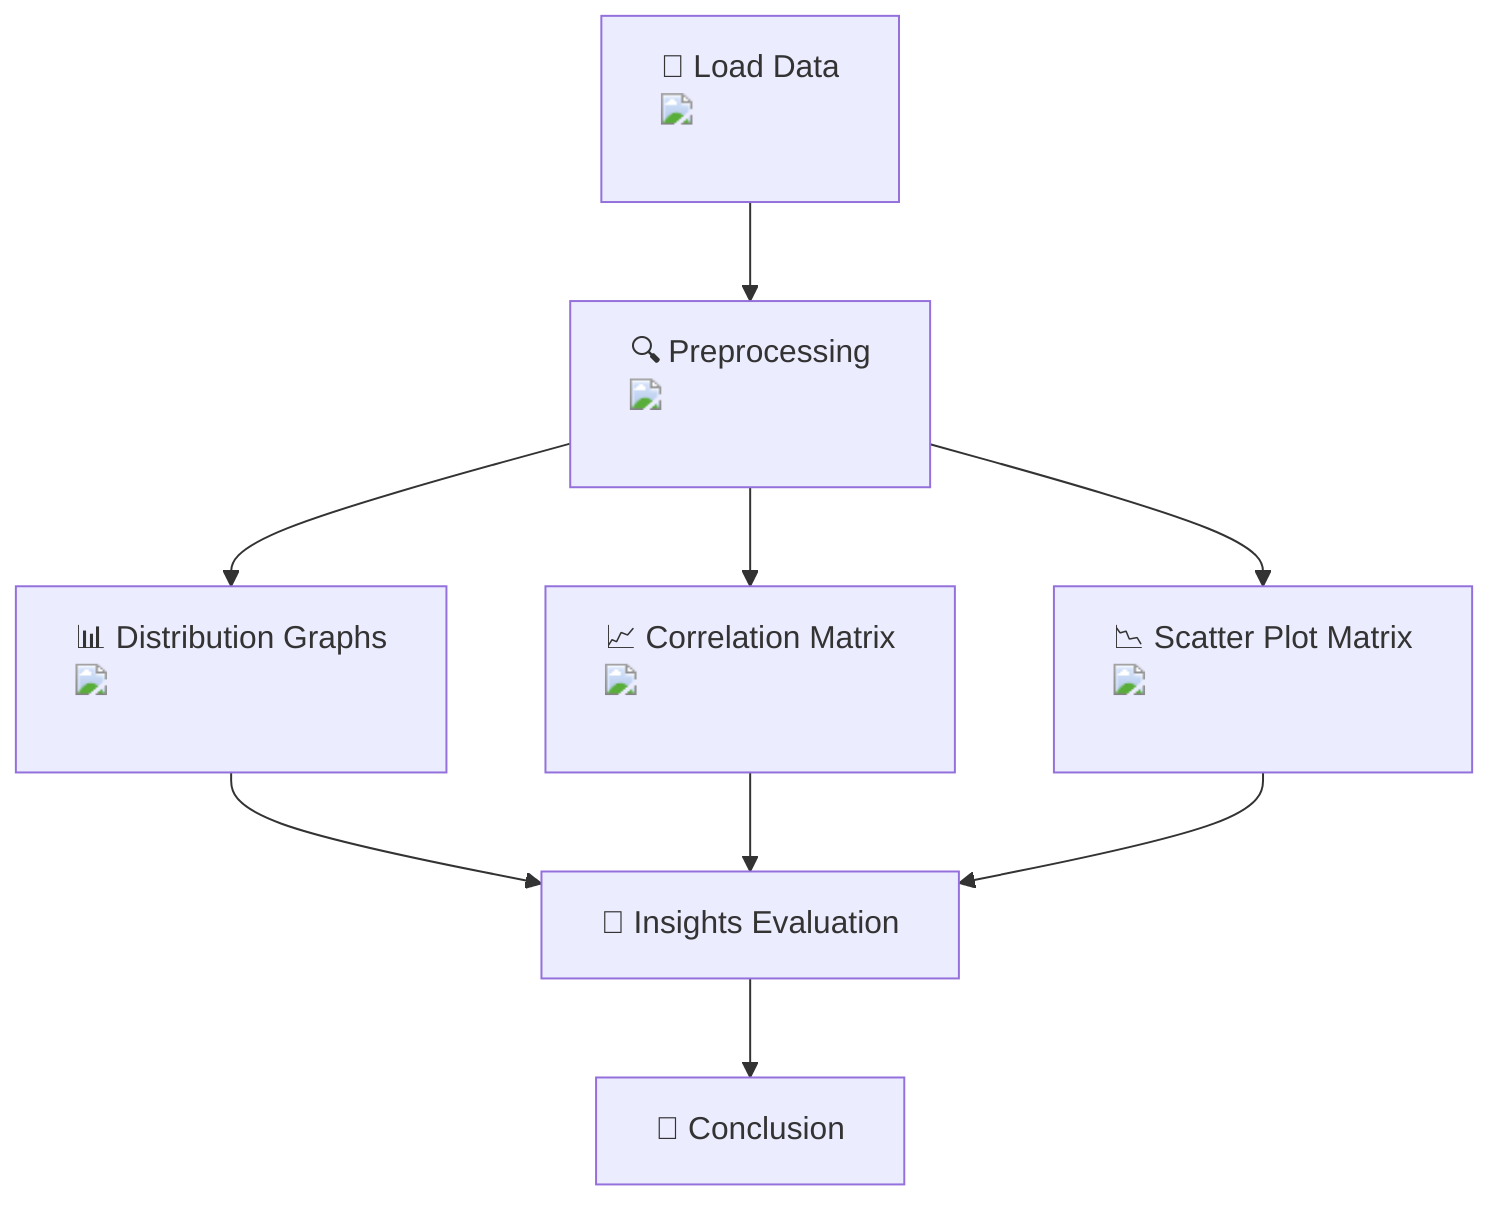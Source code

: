 flowchart TD
    A["📂 Load Data <img src='icons/file.svg'/> <br/>"] --> B["🔍 Preprocessing <img src='icons/table.svg'/> <br/>"]
    B --> C["📊 Distribution Graphs <img src='dummy_plots/hist_template.svg'/> <br/>"]
    B --> D["📈 Correlation Matrix <img src='dummy_plots/correlation_matrix_template.svg'/> <br/>"]
    B --> E["📉 Scatter Plot Matrix <img src='dummy_plots/scatter_plot_template.svg'/> <br/>"]
    C --> F["🤖 Insights Evaluation"]
    D --> F
    E --> F
    F --> G["🎉 Conclusion"]